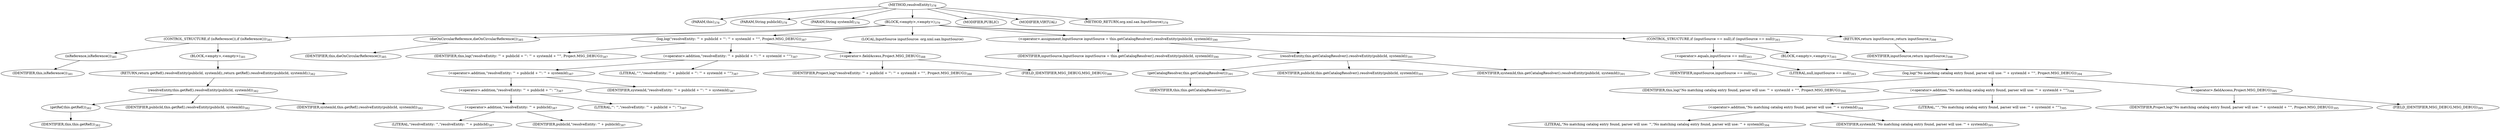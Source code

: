 digraph "resolveEntity" {  
"508" [label = <(METHOD,resolveEntity)<SUB>378</SUB>> ]
"61" [label = <(PARAM,this)<SUB>378</SUB>> ]
"509" [label = <(PARAM,String publicId)<SUB>378</SUB>> ]
"510" [label = <(PARAM,String systemId)<SUB>378</SUB>> ]
"511" [label = <(BLOCK,&lt;empty&gt;,&lt;empty&gt;)<SUB>379</SUB>> ]
"512" [label = <(CONTROL_STRUCTURE,if (isReference()),if (isReference()))<SUB>381</SUB>> ]
"513" [label = <(isReference,isReference())<SUB>381</SUB>> ]
"60" [label = <(IDENTIFIER,this,isReference())<SUB>381</SUB>> ]
"514" [label = <(BLOCK,&lt;empty&gt;,&lt;empty&gt;)<SUB>381</SUB>> ]
"515" [label = <(RETURN,return getRef().resolveEntity(publicId, systemId);,return getRef().resolveEntity(publicId, systemId);)<SUB>382</SUB>> ]
"516" [label = <(resolveEntity,this.getRef().resolveEntity(publicId, systemId))<SUB>382</SUB>> ]
"517" [label = <(getRef,this.getRef())<SUB>382</SUB>> ]
"62" [label = <(IDENTIFIER,this,this.getRef())<SUB>382</SUB>> ]
"518" [label = <(IDENTIFIER,publicId,this.getRef().resolveEntity(publicId, systemId))<SUB>382</SUB>> ]
"519" [label = <(IDENTIFIER,systemId,this.getRef().resolveEntity(publicId, systemId))<SUB>382</SUB>> ]
"520" [label = <(dieOnCircularReference,dieOnCircularReference())<SUB>385</SUB>> ]
"63" [label = <(IDENTIFIER,this,dieOnCircularReference())<SUB>385</SUB>> ]
"521" [label = <(log,log(&quot;resolveEntity: '&quot; + publicId + &quot;': '&quot; + systemId + &quot;'&quot;, Project.MSG_DEBUG))<SUB>387</SUB>> ]
"64" [label = <(IDENTIFIER,this,log(&quot;resolveEntity: '&quot; + publicId + &quot;': '&quot; + systemId + &quot;'&quot;, Project.MSG_DEBUG))<SUB>387</SUB>> ]
"522" [label = <(&lt;operator&gt;.addition,&quot;resolveEntity: '&quot; + publicId + &quot;': '&quot; + systemId + &quot;'&quot;)<SUB>387</SUB>> ]
"523" [label = <(&lt;operator&gt;.addition,&quot;resolveEntity: '&quot; + publicId + &quot;': '&quot; + systemId)<SUB>387</SUB>> ]
"524" [label = <(&lt;operator&gt;.addition,&quot;resolveEntity: '&quot; + publicId + &quot;': '&quot;)<SUB>387</SUB>> ]
"525" [label = <(&lt;operator&gt;.addition,&quot;resolveEntity: '&quot; + publicId)<SUB>387</SUB>> ]
"526" [label = <(LITERAL,&quot;resolveEntity: '&quot;,&quot;resolveEntity: '&quot; + publicId)<SUB>387</SUB>> ]
"527" [label = <(IDENTIFIER,publicId,&quot;resolveEntity: '&quot; + publicId)<SUB>387</SUB>> ]
"528" [label = <(LITERAL,&quot;': '&quot;,&quot;resolveEntity: '&quot; + publicId + &quot;': '&quot;)<SUB>387</SUB>> ]
"529" [label = <(IDENTIFIER,systemId,&quot;resolveEntity: '&quot; + publicId + &quot;': '&quot; + systemId)<SUB>387</SUB>> ]
"530" [label = <(LITERAL,&quot;'&quot;,&quot;resolveEntity: '&quot; + publicId + &quot;': '&quot; + systemId + &quot;'&quot;)<SUB>387</SUB>> ]
"531" [label = <(&lt;operator&gt;.fieldAccess,Project.MSG_DEBUG)<SUB>388</SUB>> ]
"532" [label = <(IDENTIFIER,Project,log(&quot;resolveEntity: '&quot; + publicId + &quot;': '&quot; + systemId + &quot;'&quot;, Project.MSG_DEBUG))<SUB>388</SUB>> ]
"533" [label = <(FIELD_IDENTIFIER,MSG_DEBUG,MSG_DEBUG)<SUB>388</SUB>> ]
"534" [label = <(LOCAL,InputSource inputSource: org.xml.sax.InputSource)> ]
"535" [label = <(&lt;operator&gt;.assignment,InputSource inputSource = this.getCatalogResolver().resolveEntity(publicId, systemId))<SUB>390</SUB>> ]
"536" [label = <(IDENTIFIER,inputSource,InputSource inputSource = this.getCatalogResolver().resolveEntity(publicId, systemId))<SUB>390</SUB>> ]
"537" [label = <(resolveEntity,this.getCatalogResolver().resolveEntity(publicId, systemId))<SUB>391</SUB>> ]
"538" [label = <(getCatalogResolver,this.getCatalogResolver())<SUB>391</SUB>> ]
"65" [label = <(IDENTIFIER,this,this.getCatalogResolver())<SUB>391</SUB>> ]
"539" [label = <(IDENTIFIER,publicId,this.getCatalogResolver().resolveEntity(publicId, systemId))<SUB>391</SUB>> ]
"540" [label = <(IDENTIFIER,systemId,this.getCatalogResolver().resolveEntity(publicId, systemId))<SUB>391</SUB>> ]
"541" [label = <(CONTROL_STRUCTURE,if (inputSource == null),if (inputSource == null))<SUB>393</SUB>> ]
"542" [label = <(&lt;operator&gt;.equals,inputSource == null)<SUB>393</SUB>> ]
"543" [label = <(IDENTIFIER,inputSource,inputSource == null)<SUB>393</SUB>> ]
"544" [label = <(LITERAL,null,inputSource == null)<SUB>393</SUB>> ]
"545" [label = <(BLOCK,&lt;empty&gt;,&lt;empty&gt;)<SUB>393</SUB>> ]
"546" [label = <(log,log(&quot;No matching catalog entry found, parser will use: '&quot; + systemId + &quot;'&quot;, Project.MSG_DEBUG))<SUB>394</SUB>> ]
"66" [label = <(IDENTIFIER,this,log(&quot;No matching catalog entry found, parser will use: '&quot; + systemId + &quot;'&quot;, Project.MSG_DEBUG))<SUB>394</SUB>> ]
"547" [label = <(&lt;operator&gt;.addition,&quot;No matching catalog entry found, parser will use: '&quot; + systemId + &quot;'&quot;)<SUB>394</SUB>> ]
"548" [label = <(&lt;operator&gt;.addition,&quot;No matching catalog entry found, parser will use: '&quot; + systemId)<SUB>394</SUB>> ]
"549" [label = <(LITERAL,&quot;No matching catalog entry found, parser will use: '&quot;,&quot;No matching catalog entry found, parser will use: '&quot; + systemId)<SUB>394</SUB>> ]
"550" [label = <(IDENTIFIER,systemId,&quot;No matching catalog entry found, parser will use: '&quot; + systemId)<SUB>395</SUB>> ]
"551" [label = <(LITERAL,&quot;'&quot;,&quot;No matching catalog entry found, parser will use: '&quot; + systemId + &quot;'&quot;)<SUB>395</SUB>> ]
"552" [label = <(&lt;operator&gt;.fieldAccess,Project.MSG_DEBUG)<SUB>395</SUB>> ]
"553" [label = <(IDENTIFIER,Project,log(&quot;No matching catalog entry found, parser will use: '&quot; + systemId + &quot;'&quot;, Project.MSG_DEBUG))<SUB>395</SUB>> ]
"554" [label = <(FIELD_IDENTIFIER,MSG_DEBUG,MSG_DEBUG)<SUB>395</SUB>> ]
"555" [label = <(RETURN,return inputSource;,return inputSource;)<SUB>398</SUB>> ]
"556" [label = <(IDENTIFIER,inputSource,return inputSource;)<SUB>398</SUB>> ]
"557" [label = <(MODIFIER,PUBLIC)> ]
"558" [label = <(MODIFIER,VIRTUAL)> ]
"559" [label = <(METHOD_RETURN,org.xml.sax.InputSource)<SUB>378</SUB>> ]
  "508" -> "61" 
  "508" -> "509" 
  "508" -> "510" 
  "508" -> "511" 
  "508" -> "557" 
  "508" -> "558" 
  "508" -> "559" 
  "511" -> "512" 
  "511" -> "520" 
  "511" -> "521" 
  "511" -> "534" 
  "511" -> "535" 
  "511" -> "541" 
  "511" -> "555" 
  "512" -> "513" 
  "512" -> "514" 
  "513" -> "60" 
  "514" -> "515" 
  "515" -> "516" 
  "516" -> "517" 
  "516" -> "518" 
  "516" -> "519" 
  "517" -> "62" 
  "520" -> "63" 
  "521" -> "64" 
  "521" -> "522" 
  "521" -> "531" 
  "522" -> "523" 
  "522" -> "530" 
  "523" -> "524" 
  "523" -> "529" 
  "524" -> "525" 
  "524" -> "528" 
  "525" -> "526" 
  "525" -> "527" 
  "531" -> "532" 
  "531" -> "533" 
  "535" -> "536" 
  "535" -> "537" 
  "537" -> "538" 
  "537" -> "539" 
  "537" -> "540" 
  "538" -> "65" 
  "541" -> "542" 
  "541" -> "545" 
  "542" -> "543" 
  "542" -> "544" 
  "545" -> "546" 
  "546" -> "66" 
  "546" -> "547" 
  "546" -> "552" 
  "547" -> "548" 
  "547" -> "551" 
  "548" -> "549" 
  "548" -> "550" 
  "552" -> "553" 
  "552" -> "554" 
  "555" -> "556" 
}
